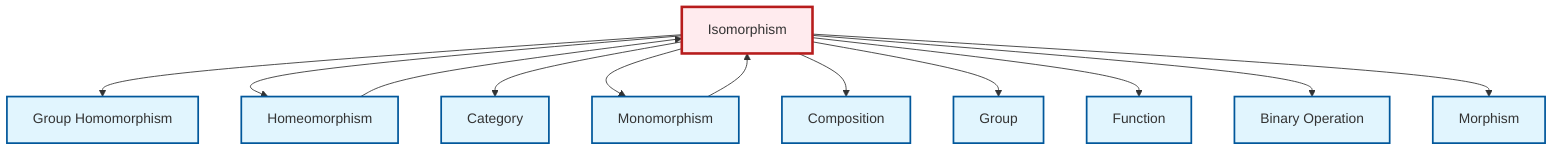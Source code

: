 graph TD
    classDef definition fill:#e1f5fe,stroke:#01579b,stroke-width:2px
    classDef theorem fill:#f3e5f5,stroke:#4a148c,stroke-width:2px
    classDef axiom fill:#fff3e0,stroke:#e65100,stroke-width:2px
    classDef example fill:#e8f5e9,stroke:#1b5e20,stroke-width:2px
    classDef current fill:#ffebee,stroke:#b71c1c,stroke-width:3px
    def-isomorphism["Isomorphism"]:::definition
    def-homomorphism["Group Homomorphism"]:::definition
    def-composition["Composition"]:::definition
    def-monomorphism["Monomorphism"]:::definition
    def-category["Category"]:::definition
    def-function["Function"]:::definition
    def-group["Group"]:::definition
    def-homeomorphism["Homeomorphism"]:::definition
    def-morphism["Morphism"]:::definition
    def-binary-operation["Binary Operation"]:::definition
    def-isomorphism --> def-homomorphism
    def-isomorphism --> def-homeomorphism
    def-isomorphism --> def-category
    def-homeomorphism --> def-isomorphism
    def-monomorphism --> def-isomorphism
    def-isomorphism --> def-monomorphism
    def-isomorphism --> def-composition
    def-isomorphism --> def-group
    def-isomorphism --> def-function
    def-isomorphism --> def-binary-operation
    def-isomorphism --> def-morphism
    class def-isomorphism current